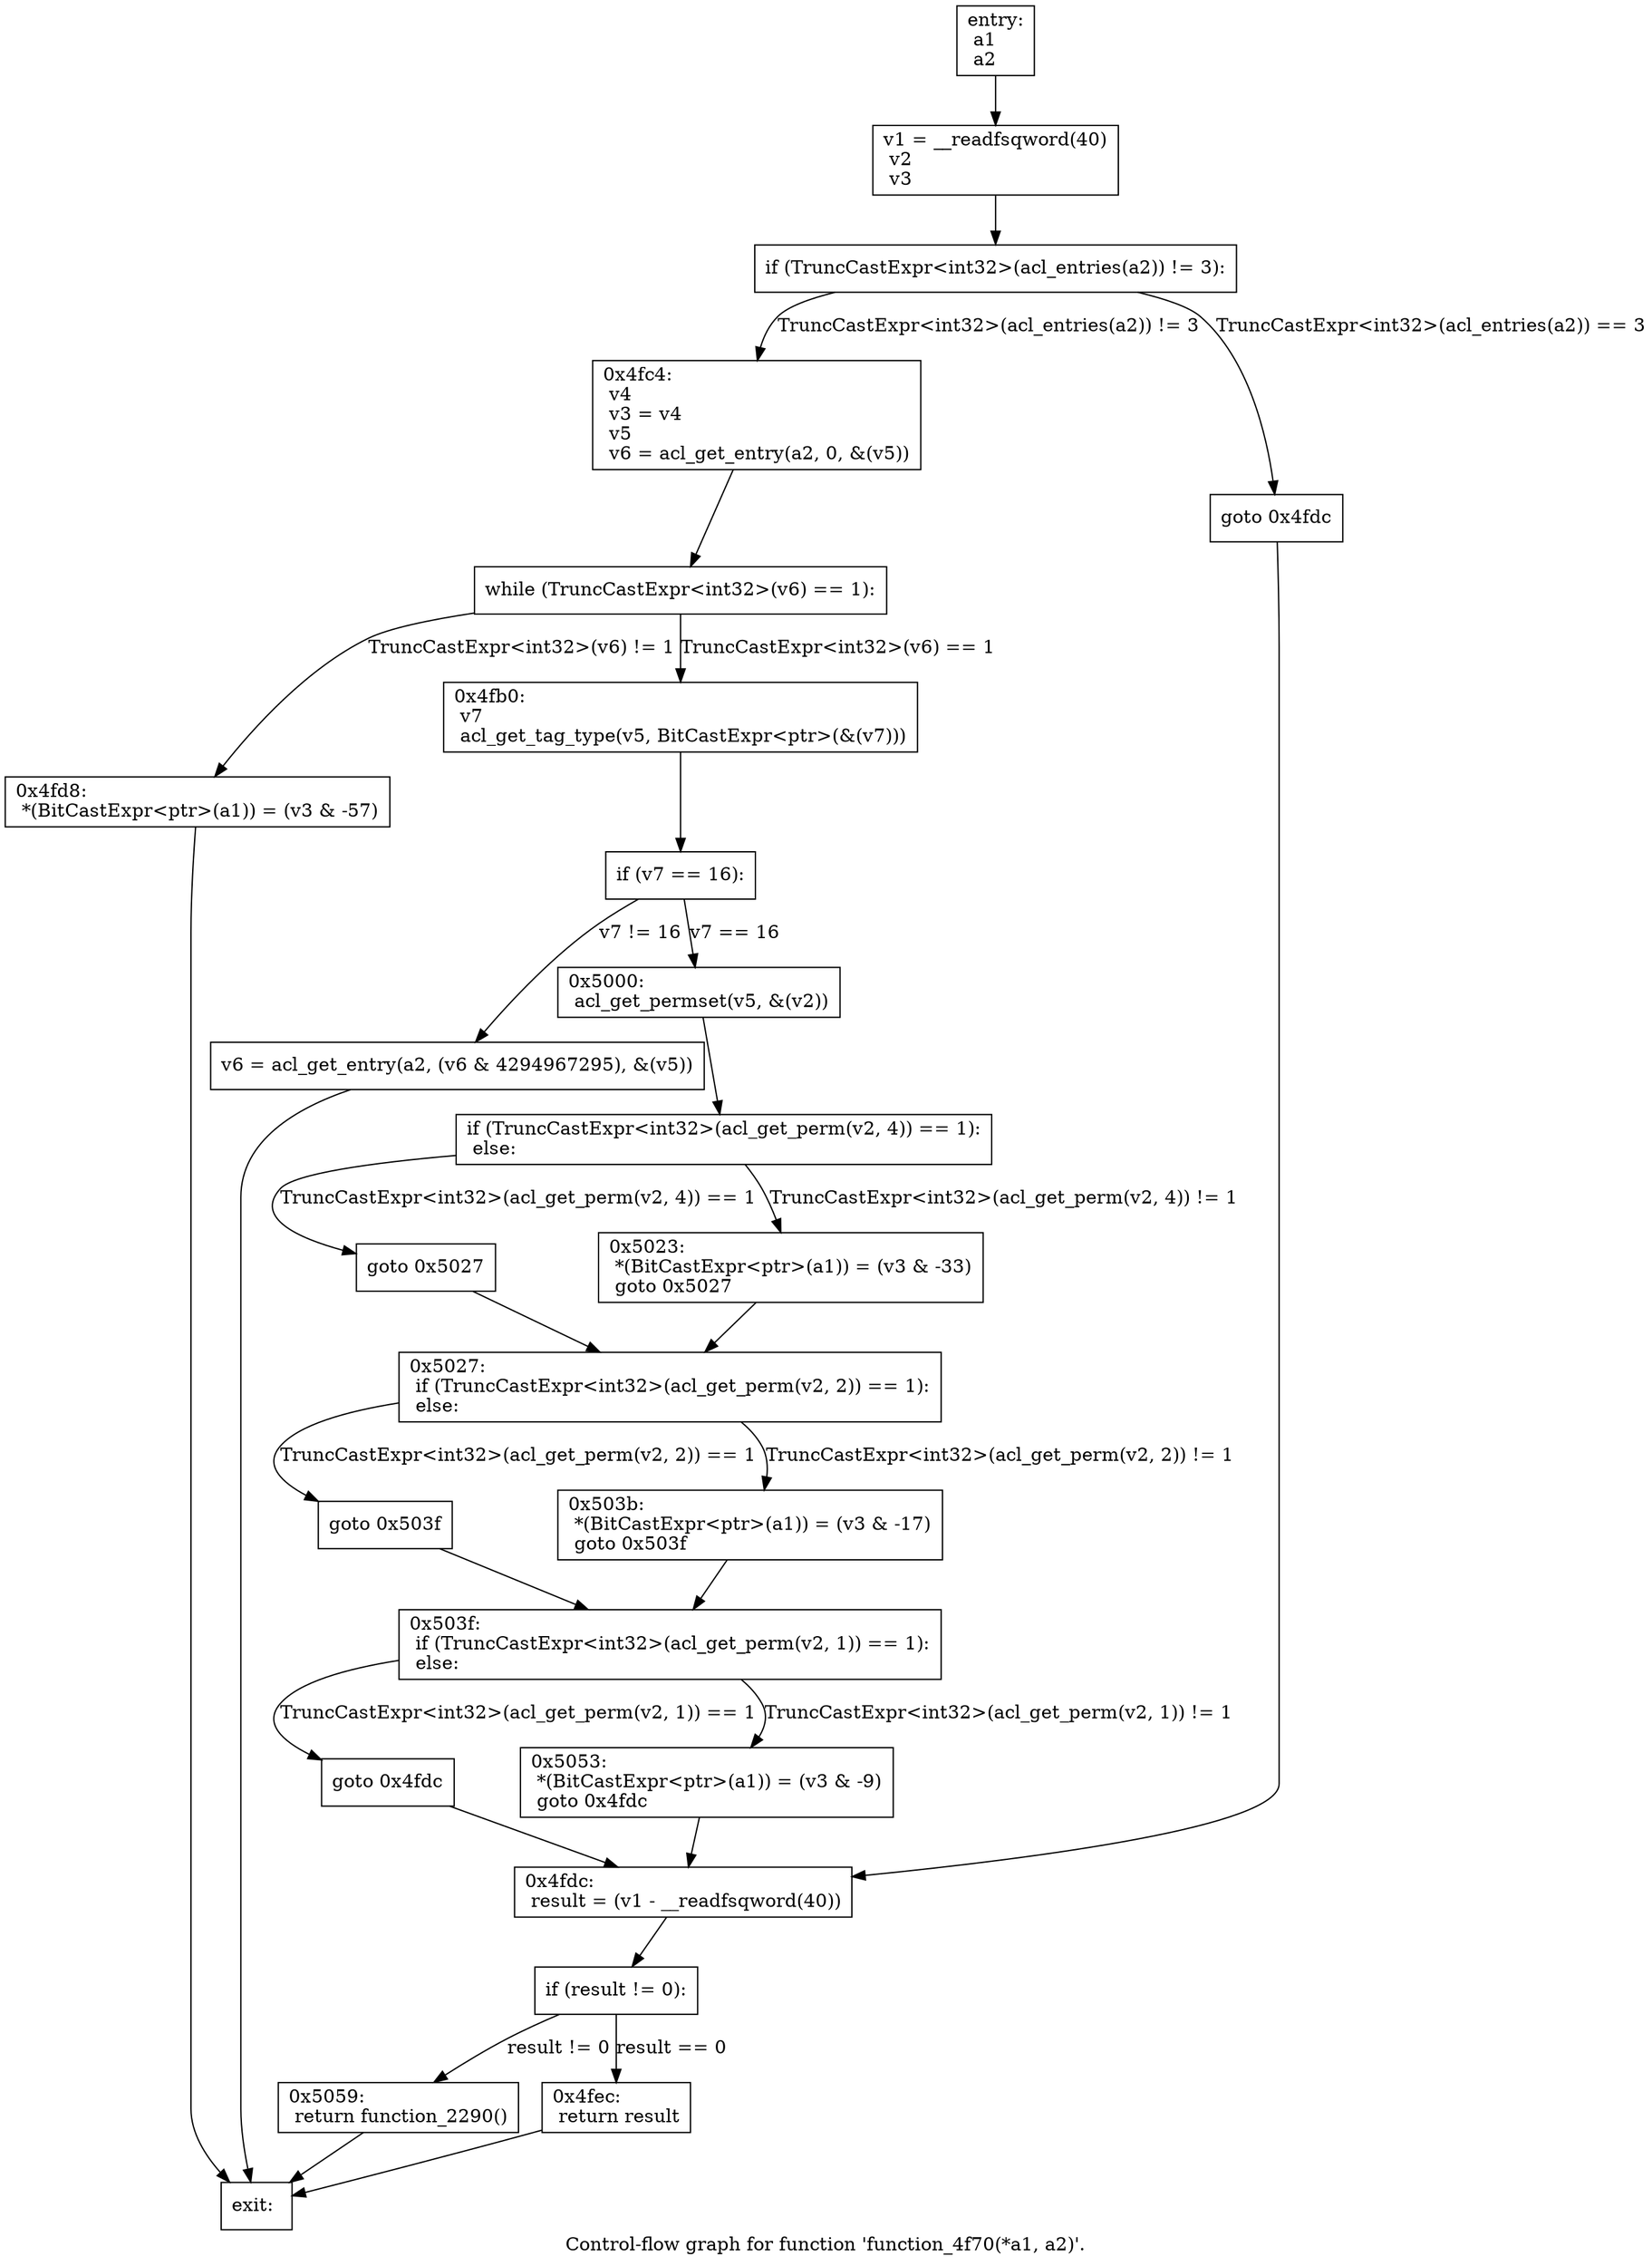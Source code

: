 digraph "Control-flow graph for function 'function_4f70(*a1, a2)'." {
  label="Control-flow graph for function 'function_4f70(*a1, a2)'.";
  node [shape=record];

  Node081A4328 [label="{entry:\l  a1\l  a2\l}"];
  Node081A4328 -> Node081A4EB0;
  Node081A4EB0 [label="{  v1 = __readfsqword(40)\l  v2\l  v3\l}"];
  Node081A4EB0 -> Node081A4C70;
  Node081A4C70 [label="{  if (TruncCastExpr\<int32\>(acl_entries(a2)) != 3):\l}"];
  Node081A4C70 -> Node081A49E8 [label="TruncCastExpr\<int32\>(acl_entries(a2)) != 3"];
  Node081A4C70 -> Node081A50A8 [label="TruncCastExpr\<int32\>(acl_entries(a2)) == 3"];
  Node081A49E8 [label="{0x4fc4:\l  v4\l  v3 = v4\l  v5\l  v6 = acl_get_entry(a2, 0, &(v5))\l}"];
  Node081A49E8 -> Node081A5210;
  Node081A50A8 [label="{  goto 0x4fdc\l}"];
  Node081A50A8 -> Node081A4C28;
  Node081A5210 [label="{  while (TruncCastExpr\<int32\>(v6) == 1):\l}"];
  Node081A5210 -> Node081A4D48 [label="TruncCastExpr\<int32\>(v6) == 1"];
  Node081A5210 -> Node081A5180 [label="TruncCastExpr\<int32\>(v6) != 1"];
  Node081A4C28 [label="{0x4fdc:\l  result = (v1 - __readfsqword(40))\l}"];
  Node081A4C28 -> Node081A4BE0;
  Node081A4D48 [label="{0x4fb0:\l  v7\l  acl_get_tag_type(v5, BitCastExpr\<ptr\>(&(v7)))\l}"];
  Node081A4D48 -> Node081A4B98;
  Node081A5180 [label="{0x4fd8:\l  *(BitCastExpr\<ptr\>(a1)) = (v3 & -57)\l}"];
  Node081A5180 -> Node081A48C8;
  Node081A4BE0 [label="{  if (result != 0):\l}"];
  Node081A4BE0 -> Node081A4D90 [label="result != 0"];
  Node081A4BE0 -> Node081A4B50 [label="result == 0"];
  Node081A4B98 [label="{  if (v7 == 16):\l}"];
  Node081A4B98 -> Node081A4F40 [label="v7 == 16"];
  Node081A4B98 -> Node081A4E20 [label="v7 != 16"];
  Node081A48C8 [label="{exit:\l}"];
  Node081A4D90 [label="{0x5059:\l  return function_2290()\l}"];
  Node081A4D90 -> Node081A48C8;
  Node081A4B50 [label="{0x4fec:\l  return result\l}"];
  Node081A4B50 -> Node081A48C8;
  Node081A4F40 [label="{0x5000:\l  acl_get_permset(v5, &(v2))\l}"];
  Node081A4F40 -> Node081A4D00;
  Node081A4E20 [label="{  v6 = acl_get_entry(a2, (v6 & 4294967295), &(v5))\l}"];
  Node081A4E20 -> Node081A48C8;
  Node081A4D00 [label="{  if (TruncCastExpr\<int32\>(acl_get_perm(v2, 4)) == 1):\l  else:\l}"];
  Node081A4D00 -> Node081A4E68 [label="TruncCastExpr\<int32\>(acl_get_perm(v2, 4)) == 1"];
  Node081A4D00 -> Node081A4EF8 [label="TruncCastExpr\<int32\>(acl_get_perm(v2, 4)) != 1"];
  Node081A4E68 [label="{  goto 0x5027\l}"];
  Node081A4E68 -> Node081A49A0;
  Node081A4EF8 [label="{0x5023:\l  *(BitCastExpr\<ptr\>(a1)) = (v3 & -33)\l  goto 0x5027\l}"];
  Node081A4EF8 -> Node081A49A0;
  Node081A49A0 [label="{0x5027:\l  if (TruncCastExpr\<int32\>(acl_get_perm(v2, 2)) == 1):\l  else:\l}"];
  Node081A49A0 -> Node081A4B08 [label="TruncCastExpr\<int32\>(acl_get_perm(v2, 2)) == 1"];
  Node081A49A0 -> Node081A4CB8 [label="TruncCastExpr\<int32\>(acl_get_perm(v2, 2)) != 1"];
  Node081A4B08 [label="{  goto 0x503f\l}"];
  Node081A4B08 -> Node081A4958;
  Node081A4CB8 [label="{0x503b:\l  *(BitCastExpr\<ptr\>(a1)) = (v3 & -17)\l  goto 0x503f\l}"];
  Node081A4CB8 -> Node081A4958;
  Node081A4958 [label="{0x503f:\l  if (TruncCastExpr\<int32\>(acl_get_perm(v2, 1)) == 1):\l  else:\l}"];
  Node081A4958 -> Node081A4F88 [label="TruncCastExpr\<int32\>(acl_get_perm(v2, 1)) == 1"];
  Node081A4958 -> Node081A51C8 [label="TruncCastExpr\<int32\>(acl_get_perm(v2, 1)) != 1"];
  Node081A4F88 [label="{  goto 0x4fdc\l}"];
  Node081A4F88 -> Node081A4C28;
  Node081A51C8 [label="{0x5053:\l  *(BitCastExpr\<ptr\>(a1)) = (v3 & -9)\l  goto 0x4fdc\l}"];
  Node081A51C8 -> Node081A4C28;

}
